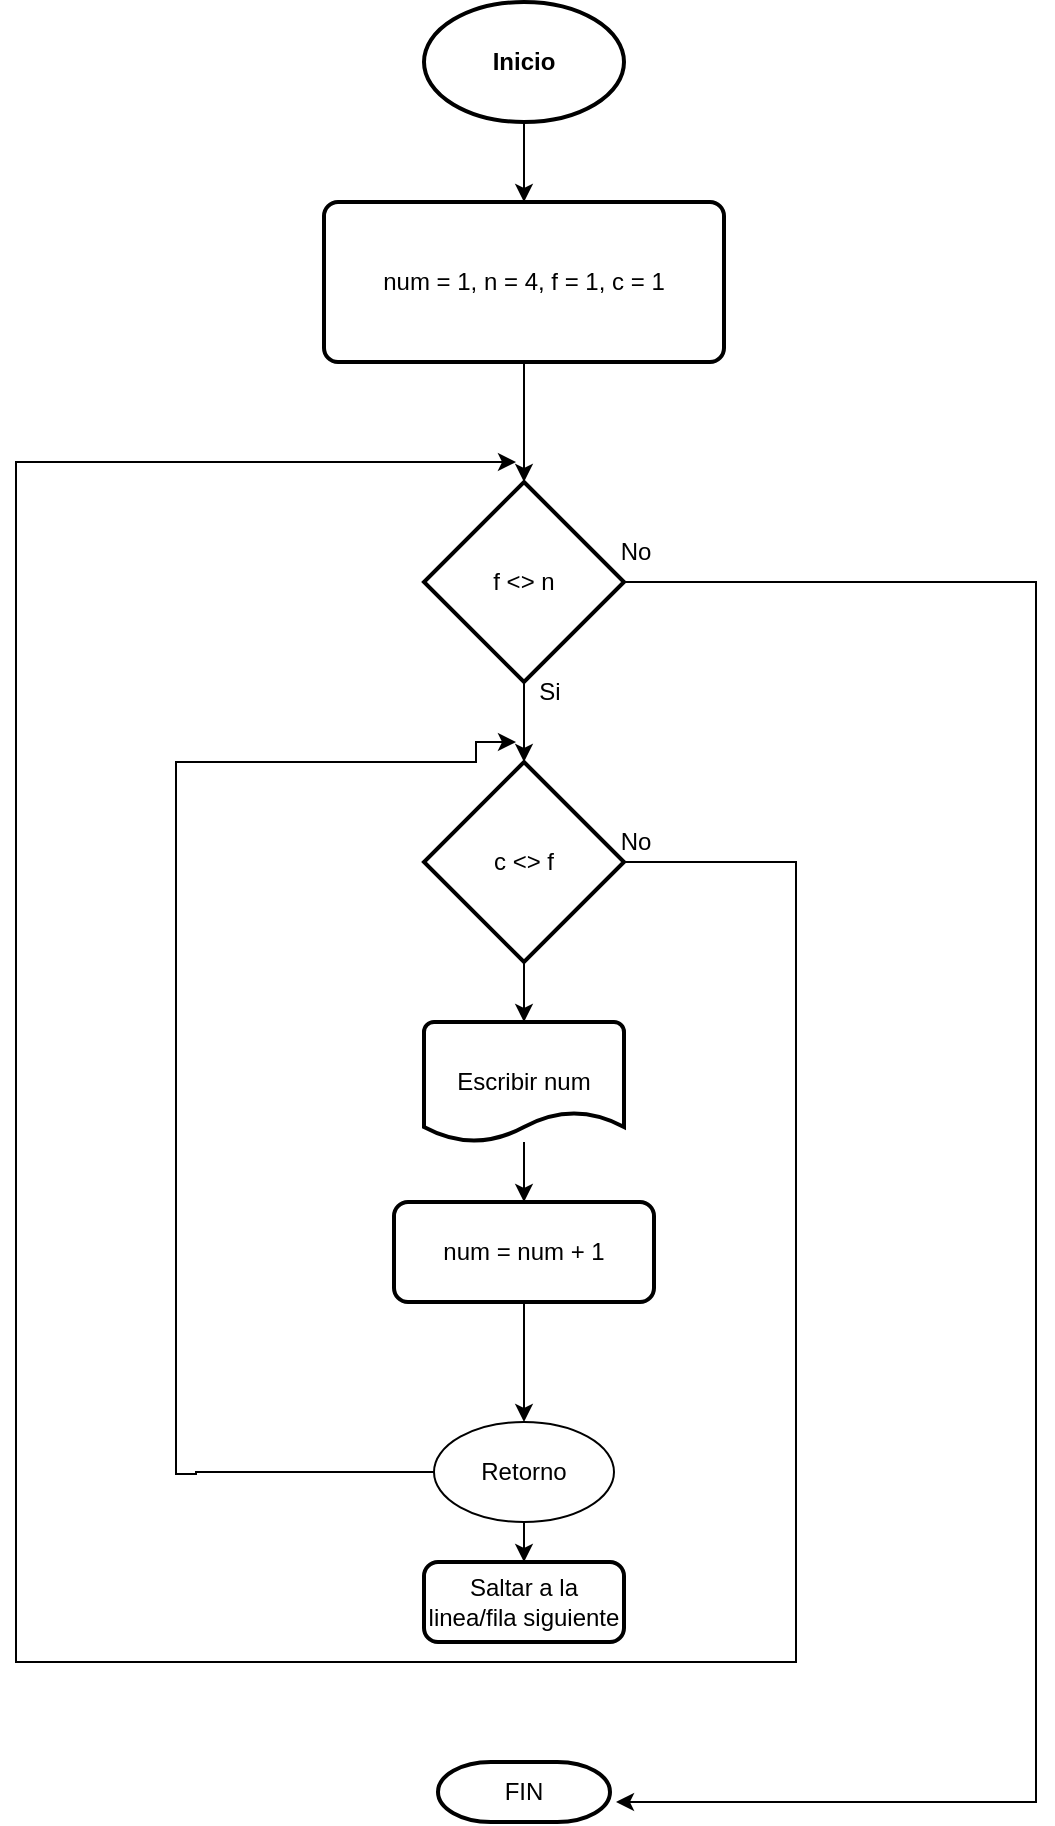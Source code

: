 <mxfile version="22.0.4" type="github">
  <diagram name="Página-1" id="BBOheQf9RnGXGsN04ocZ">
    <mxGraphModel dx="1321" dy="665" grid="1" gridSize="10" guides="1" tooltips="1" connect="1" arrows="1" fold="1" page="1" pageScale="1" pageWidth="827" pageHeight="1169" math="0" shadow="0">
      <root>
        <mxCell id="0" />
        <mxCell id="1" parent="0" />
        <mxCell id="IuP3X9a21MFf9-IZlvl0-26" style="edgeStyle=orthogonalEdgeStyle;rounded=0;orthogonalLoop=1;jettySize=auto;html=1;entryX=0.5;entryY=0;entryDx=0;entryDy=0;" edge="1" parent="1" source="IuP3X9a21MFf9-IZlvl0-1" target="IuP3X9a21MFf9-IZlvl0-2">
          <mxGeometry relative="1" as="geometry" />
        </mxCell>
        <mxCell id="IuP3X9a21MFf9-IZlvl0-1" value="&lt;b&gt;Inicio&lt;/b&gt;" style="strokeWidth=2;html=1;shape=mxgraph.flowchart.start_1;whiteSpace=wrap;" vertex="1" parent="1">
          <mxGeometry x="414" y="117" width="100" height="60" as="geometry" />
        </mxCell>
        <mxCell id="IuP3X9a21MFf9-IZlvl0-17" style="edgeStyle=orthogonalEdgeStyle;rounded=0;orthogonalLoop=1;jettySize=auto;html=1;" edge="1" parent="1" source="IuP3X9a21MFf9-IZlvl0-2" target="IuP3X9a21MFf9-IZlvl0-3">
          <mxGeometry relative="1" as="geometry" />
        </mxCell>
        <mxCell id="IuP3X9a21MFf9-IZlvl0-2" value="num = 1, n = 4, f = 1, c = 1" style="rounded=1;whiteSpace=wrap;html=1;absoluteArcSize=1;arcSize=14;strokeWidth=2;" vertex="1" parent="1">
          <mxGeometry x="364" y="217" width="200" height="80" as="geometry" />
        </mxCell>
        <mxCell id="IuP3X9a21MFf9-IZlvl0-10" style="edgeStyle=orthogonalEdgeStyle;rounded=0;orthogonalLoop=1;jettySize=auto;html=1;" edge="1" parent="1" source="IuP3X9a21MFf9-IZlvl0-3" target="IuP3X9a21MFf9-IZlvl0-4">
          <mxGeometry relative="1" as="geometry" />
        </mxCell>
        <mxCell id="IuP3X9a21MFf9-IZlvl0-23" style="edgeStyle=orthogonalEdgeStyle;rounded=0;orthogonalLoop=1;jettySize=auto;html=1;" edge="1" parent="1" source="IuP3X9a21MFf9-IZlvl0-3">
          <mxGeometry relative="1" as="geometry">
            <mxPoint x="510" y="1017" as="targetPoint" />
            <Array as="points">
              <mxPoint x="720" y="407" />
            </Array>
          </mxGeometry>
        </mxCell>
        <mxCell id="IuP3X9a21MFf9-IZlvl0-3" value="f &amp;lt;&amp;gt; n" style="strokeWidth=2;html=1;shape=mxgraph.flowchart.decision;whiteSpace=wrap;" vertex="1" parent="1">
          <mxGeometry x="414" y="357" width="100" height="100" as="geometry" />
        </mxCell>
        <mxCell id="IuP3X9a21MFf9-IZlvl0-7" style="edgeStyle=orthogonalEdgeStyle;rounded=0;orthogonalLoop=1;jettySize=auto;html=1;" edge="1" parent="1" source="IuP3X9a21MFf9-IZlvl0-4" target="IuP3X9a21MFf9-IZlvl0-5">
          <mxGeometry relative="1" as="geometry" />
        </mxCell>
        <mxCell id="IuP3X9a21MFf9-IZlvl0-4" value="c &amp;lt;&amp;gt; f" style="strokeWidth=2;html=1;shape=mxgraph.flowchart.decision;whiteSpace=wrap;" vertex="1" parent="1">
          <mxGeometry x="414" y="497" width="100" height="100" as="geometry" />
        </mxCell>
        <mxCell id="IuP3X9a21MFf9-IZlvl0-9" style="edgeStyle=orthogonalEdgeStyle;rounded=0;orthogonalLoop=1;jettySize=auto;html=1;entryX=0.5;entryY=0;entryDx=0;entryDy=0;" edge="1" parent="1" source="IuP3X9a21MFf9-IZlvl0-5" target="IuP3X9a21MFf9-IZlvl0-6">
          <mxGeometry relative="1" as="geometry" />
        </mxCell>
        <mxCell id="IuP3X9a21MFf9-IZlvl0-5" value="Escribir num" style="strokeWidth=2;html=1;shape=mxgraph.flowchart.document2;whiteSpace=wrap;size=0.25;" vertex="1" parent="1">
          <mxGeometry x="414" y="627" width="100" height="60" as="geometry" />
        </mxCell>
        <mxCell id="IuP3X9a21MFf9-IZlvl0-15" style="edgeStyle=orthogonalEdgeStyle;rounded=0;orthogonalLoop=1;jettySize=auto;html=1;entryX=0.5;entryY=0;entryDx=0;entryDy=0;" edge="1" parent="1" source="IuP3X9a21MFf9-IZlvl0-6" target="IuP3X9a21MFf9-IZlvl0-12">
          <mxGeometry relative="1" as="geometry" />
        </mxCell>
        <mxCell id="IuP3X9a21MFf9-IZlvl0-6" value="num = num + 1" style="rounded=1;whiteSpace=wrap;html=1;absoluteArcSize=1;arcSize=14;strokeWidth=2;" vertex="1" parent="1">
          <mxGeometry x="399" y="717" width="130" height="50" as="geometry" />
        </mxCell>
        <mxCell id="IuP3X9a21MFf9-IZlvl0-11" value="Si" style="text;html=1;strokeColor=none;fillColor=none;align=center;verticalAlign=middle;whiteSpace=wrap;rounded=0;" vertex="1" parent="1">
          <mxGeometry x="447" y="447" width="60" height="30" as="geometry" />
        </mxCell>
        <mxCell id="IuP3X9a21MFf9-IZlvl0-14" style="edgeStyle=orthogonalEdgeStyle;rounded=0;orthogonalLoop=1;jettySize=auto;html=1;" edge="1" parent="1" source="IuP3X9a21MFf9-IZlvl0-12">
          <mxGeometry relative="1" as="geometry">
            <mxPoint x="460" y="487" as="targetPoint" />
            <Array as="points">
              <mxPoint x="300" y="852" />
              <mxPoint x="300" y="853" />
              <mxPoint x="290" y="853" />
              <mxPoint x="290" y="497" />
              <mxPoint x="440" y="497" />
            </Array>
          </mxGeometry>
        </mxCell>
        <mxCell id="IuP3X9a21MFf9-IZlvl0-20" style="edgeStyle=orthogonalEdgeStyle;rounded=0;orthogonalLoop=1;jettySize=auto;html=1;entryX=0.5;entryY=0;entryDx=0;entryDy=0;" edge="1" parent="1" source="IuP3X9a21MFf9-IZlvl0-12" target="IuP3X9a21MFf9-IZlvl0-19">
          <mxGeometry relative="1" as="geometry" />
        </mxCell>
        <mxCell id="IuP3X9a21MFf9-IZlvl0-12" value="Retorno" style="ellipse;whiteSpace=wrap;html=1;" vertex="1" parent="1">
          <mxGeometry x="419" y="827" width="90" height="50" as="geometry" />
        </mxCell>
        <mxCell id="IuP3X9a21MFf9-IZlvl0-19" value="Saltar a la linea/fila siguiente" style="rounded=1;whiteSpace=wrap;html=1;absoluteArcSize=1;arcSize=14;strokeWidth=2;" vertex="1" parent="1">
          <mxGeometry x="414" y="897" width="100" height="40" as="geometry" />
        </mxCell>
        <mxCell id="IuP3X9a21MFf9-IZlvl0-22" value="FIN" style="strokeWidth=2;html=1;shape=mxgraph.flowchart.terminator;whiteSpace=wrap;" vertex="1" parent="1">
          <mxGeometry x="421" y="997" width="86" height="30" as="geometry" />
        </mxCell>
        <mxCell id="IuP3X9a21MFf9-IZlvl0-24" value="No" style="text;html=1;strokeColor=none;fillColor=none;align=center;verticalAlign=middle;whiteSpace=wrap;rounded=0;" vertex="1" parent="1">
          <mxGeometry x="490" y="377" width="60" height="30" as="geometry" />
        </mxCell>
        <mxCell id="IuP3X9a21MFf9-IZlvl0-25" value="" style="edgeStyle=orthogonalEdgeStyle;rounded=0;orthogonalLoop=1;jettySize=auto;html=1;" edge="1" parent="1" source="IuP3X9a21MFf9-IZlvl0-4">
          <mxGeometry relative="1" as="geometry">
            <mxPoint x="460" y="347" as="targetPoint" />
            <mxPoint x="514" y="547" as="sourcePoint" />
            <Array as="points">
              <mxPoint x="600" y="547" />
              <mxPoint x="600" y="947" />
              <mxPoint x="210" y="947" />
            </Array>
          </mxGeometry>
        </mxCell>
        <mxCell id="IuP3X9a21MFf9-IZlvl0-21" value="No" style="text;html=1;strokeColor=none;fillColor=none;align=center;verticalAlign=middle;whiteSpace=wrap;rounded=0;" vertex="1" parent="1">
          <mxGeometry x="490" y="522" width="60" height="30" as="geometry" />
        </mxCell>
      </root>
    </mxGraphModel>
  </diagram>
</mxfile>
